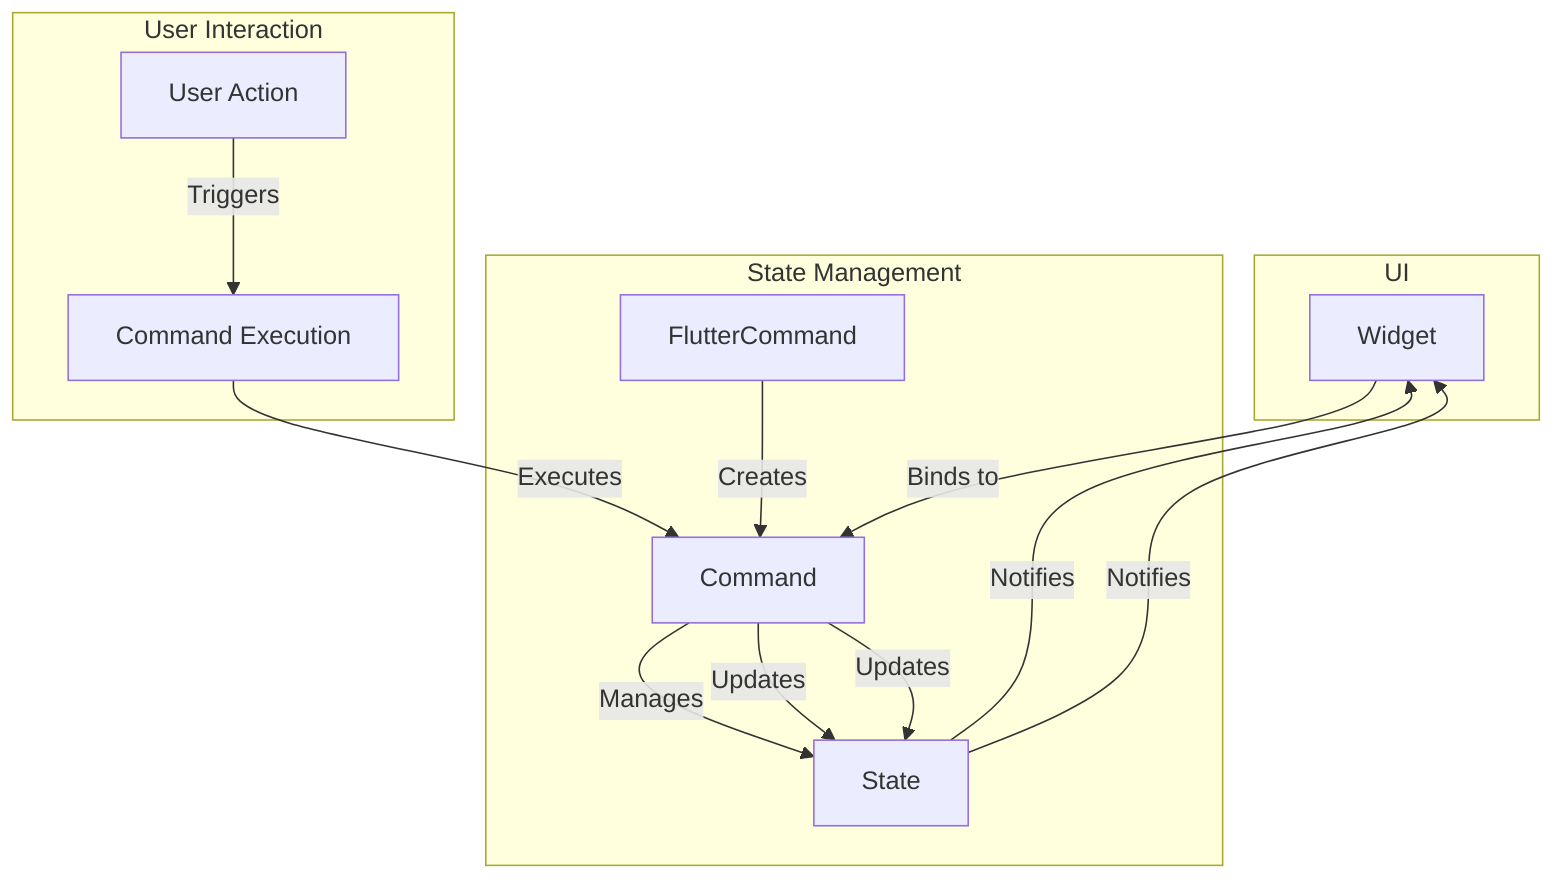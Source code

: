 graph TD
    subgraph UI
        A[Widget]
    end
    
    subgraph State Management
        B[FlutterCommand]
        C[Command]
        D[State]
    end

    subgraph User Interaction
        E[User Action]
        F[Command Execution]
    end

    A -->|Binds to| C
    C -->|Manages| D
    B -->|Creates| C
    C -->|Updates| D
    D -->|Notifies| A

    E -->|Triggers| F
    F -->|Executes| C
    C -->|Updates| D
    D -->|Notifies| A